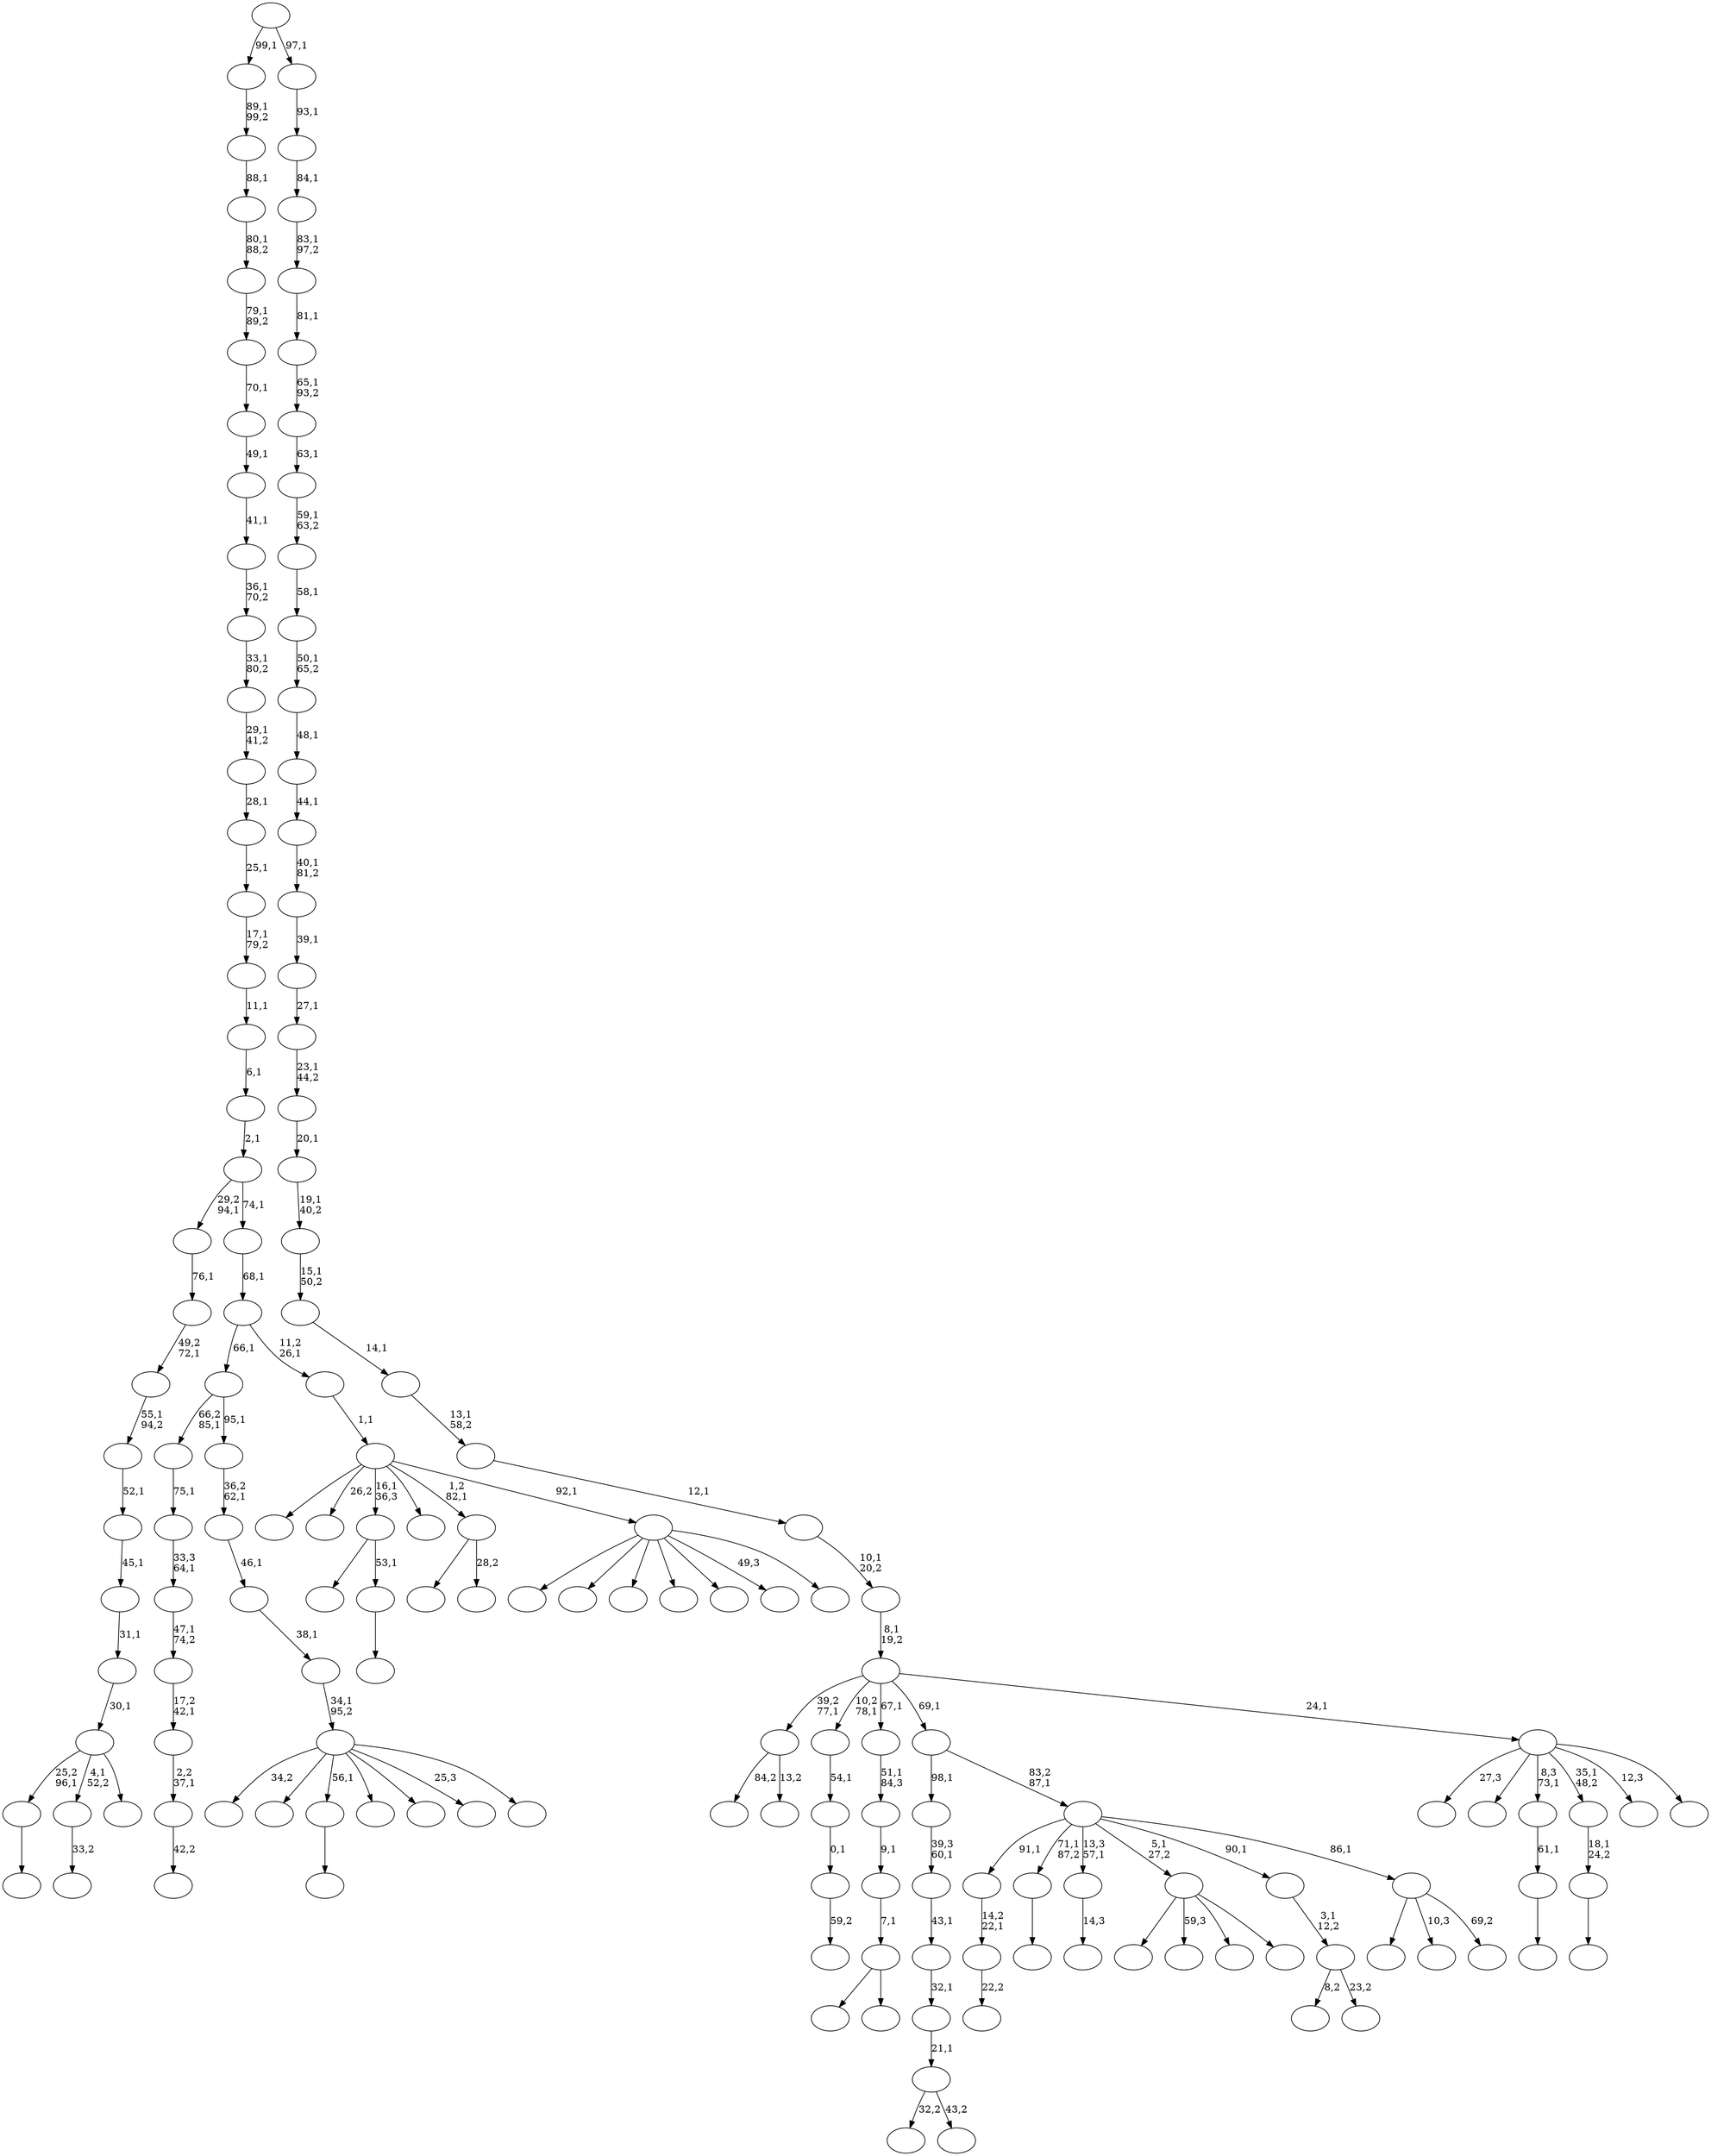 digraph T {
	150 [label=""]
	149 [label=""]
	148 [label=""]
	147 [label=""]
	146 [label=""]
	145 [label=""]
	144 [label=""]
	143 [label=""]
	142 [label=""]
	141 [label=""]
	140 [label=""]
	139 [label=""]
	138 [label=""]
	137 [label=""]
	136 [label=""]
	135 [label=""]
	134 [label=""]
	133 [label=""]
	132 [label=""]
	131 [label=""]
	130 [label=""]
	129 [label=""]
	128 [label=""]
	127 [label=""]
	126 [label=""]
	125 [label=""]
	124 [label=""]
	123 [label=""]
	122 [label=""]
	121 [label=""]
	120 [label=""]
	119 [label=""]
	118 [label=""]
	117 [label=""]
	116 [label=""]
	115 [label=""]
	114 [label=""]
	113 [label=""]
	112 [label=""]
	111 [label=""]
	110 [label=""]
	109 [label=""]
	108 [label=""]
	107 [label=""]
	106 [label=""]
	105 [label=""]
	104 [label=""]
	103 [label=""]
	102 [label=""]
	101 [label=""]
	100 [label=""]
	99 [label=""]
	98 [label=""]
	97 [label=""]
	96 [label=""]
	95 [label=""]
	94 [label=""]
	93 [label=""]
	92 [label=""]
	91 [label=""]
	90 [label=""]
	89 [label=""]
	88 [label=""]
	87 [label=""]
	86 [label=""]
	85 [label=""]
	84 [label=""]
	83 [label=""]
	82 [label=""]
	81 [label=""]
	80 [label=""]
	79 [label=""]
	78 [label=""]
	77 [label=""]
	76 [label=""]
	75 [label=""]
	74 [label=""]
	73 [label=""]
	72 [label=""]
	71 [label=""]
	70 [label=""]
	69 [label=""]
	68 [label=""]
	67 [label=""]
	66 [label=""]
	65 [label=""]
	64 [label=""]
	63 [label=""]
	62 [label=""]
	61 [label=""]
	60 [label=""]
	59 [label=""]
	58 [label=""]
	57 [label=""]
	56 [label=""]
	55 [label=""]
	54 [label=""]
	53 [label=""]
	52 [label=""]
	51 [label=""]
	50 [label=""]
	49 [label=""]
	48 [label=""]
	47 [label=""]
	46 [label=""]
	45 [label=""]
	44 [label=""]
	43 [label=""]
	42 [label=""]
	41 [label=""]
	40 [label=""]
	39 [label=""]
	38 [label=""]
	37 [label=""]
	36 [label=""]
	35 [label=""]
	34 [label=""]
	33 [label=""]
	32 [label=""]
	31 [label=""]
	30 [label=""]
	29 [label=""]
	28 [label=""]
	27 [label=""]
	26 [label=""]
	25 [label=""]
	24 [label=""]
	23 [label=""]
	22 [label=""]
	21 [label=""]
	20 [label=""]
	19 [label=""]
	18 [label=""]
	17 [label=""]
	16 [label=""]
	15 [label=""]
	14 [label=""]
	13 [label=""]
	12 [label=""]
	11 [label=""]
	10 [label=""]
	9 [label=""]
	8 [label=""]
	7 [label=""]
	6 [label=""]
	5 [label=""]
	4 [label=""]
	3 [label=""]
	2 [label=""]
	1 [label=""]
	0 [label=""]
	143 -> 144 [label=""]
	139 -> 140 [label="22,2"]
	138 -> 139 [label="14,2\n22,1"]
	130 -> 133 [label="84,2"]
	130 -> 131 [label="13,2"]
	128 -> 129 [label=""]
	126 -> 127 [label=""]
	123 -> 124 [label=""]
	122 -> 145 [label=""]
	122 -> 123 [label="53,1"]
	120 -> 121 [label="42,2"]
	119 -> 120 [label="2,2\n37,1"]
	118 -> 119 [label="17,2\n42,1"]
	117 -> 118 [label="47,1\n74,2"]
	116 -> 117 [label="33,3\n64,1"]
	115 -> 116 [label="75,1"]
	111 -> 112 [label="14,3"]
	108 -> 137 [label="32,2"]
	108 -> 109 [label="43,2"]
	107 -> 108 [label="21,1"]
	106 -> 107 [label="32,1"]
	105 -> 106 [label="43,1"]
	104 -> 105 [label="39,3\n60,1"]
	102 -> 103 [label="59,2"]
	101 -> 102 [label="0,1"]
	100 -> 101 [label="54,1"]
	95 -> 146 [label=""]
	95 -> 96 [label="28,2"]
	92 -> 93 [label="33,2"]
	90 -> 91 [label=""]
	89 -> 90 [label="61,1"]
	87 -> 88 [label=""]
	86 -> 87 [label="18,1\n24,2"]
	83 -> 150 [label=""]
	83 -> 113 [label="59,3"]
	83 -> 98 [label=""]
	83 -> 84 [label=""]
	81 -> 110 [label="8,2"]
	81 -> 82 [label="23,2"]
	80 -> 81 [label="3,1\n12,2"]
	77 -> 142 [label=""]
	77 -> 78 [label=""]
	76 -> 77 [label="7,1"]
	75 -> 76 [label="9,1"]
	74 -> 75 [label="51,1\n84,3"]
	72 -> 143 [label="25,2\n96,1"]
	72 -> 92 [label="4,1\n52,2"]
	72 -> 73 [label=""]
	71 -> 72 [label="30,1"]
	70 -> 71 [label="31,1"]
	69 -> 70 [label="45,1"]
	68 -> 69 [label="52,1"]
	67 -> 68 [label="55,1\n94,2"]
	66 -> 67 [label="49,2\n72,1"]
	65 -> 66 [label="76,1"]
	62 -> 135 [label="34,2"]
	62 -> 134 [label=""]
	62 -> 126 [label="56,1"]
	62 -> 125 [label=""]
	62 -> 97 [label=""]
	62 -> 94 [label="25,3"]
	62 -> 63 [label=""]
	61 -> 62 [label="34,1\n95,2"]
	60 -> 61 [label="38,1"]
	59 -> 60 [label="46,1"]
	58 -> 59 [label="36,2\n62,1"]
	57 -> 115 [label="66,2\n85,1"]
	57 -> 58 [label="95,1"]
	54 -> 136 [label=""]
	54 -> 64 [label="10,3"]
	54 -> 55 [label="69,2"]
	53 -> 138 [label="91,1"]
	53 -> 128 [label="71,1\n87,2"]
	53 -> 111 [label="13,3\n57,1"]
	53 -> 83 [label="5,1\n27,2"]
	53 -> 80 [label="90,1"]
	53 -> 54 [label="86,1"]
	52 -> 104 [label="98,1"]
	52 -> 53 [label="83,2\n87,1"]
	48 -> 149 [label=""]
	48 -> 141 [label=""]
	48 -> 79 [label=""]
	48 -> 56 [label=""]
	48 -> 51 [label=""]
	48 -> 50 [label="49,3"]
	48 -> 49 [label=""]
	47 -> 147 [label=""]
	47 -> 132 [label="26,2"]
	47 -> 122 [label="16,1\n36,3"]
	47 -> 99 [label=""]
	47 -> 95 [label="1,2\n82,1"]
	47 -> 48 [label="92,1"]
	46 -> 47 [label="1,1"]
	45 -> 57 [label="66,1"]
	45 -> 46 [label="11,2\n26,1"]
	44 -> 45 [label="68,1"]
	43 -> 65 [label="29,2\n94,1"]
	43 -> 44 [label="74,1"]
	42 -> 43 [label="2,1"]
	41 -> 42 [label="6,1"]
	40 -> 41 [label="11,1"]
	39 -> 40 [label="17,1\n79,2"]
	38 -> 39 [label="25,1"]
	37 -> 38 [label="28,1"]
	36 -> 37 [label="29,1\n41,2"]
	35 -> 36 [label="33,1\n80,2"]
	34 -> 35 [label="36,1\n70,2"]
	33 -> 34 [label="41,1"]
	32 -> 33 [label="49,1"]
	31 -> 32 [label="70,1"]
	30 -> 31 [label="79,1\n89,2"]
	29 -> 30 [label="80,1\n88,2"]
	28 -> 29 [label="88,1"]
	27 -> 28 [label="89,1\n99,2"]
	25 -> 148 [label="27,3"]
	25 -> 114 [label=""]
	25 -> 89 [label="8,3\n73,1"]
	25 -> 86 [label="35,1\n48,2"]
	25 -> 85 [label="12,3"]
	25 -> 26 [label=""]
	24 -> 130 [label="39,2\n77,1"]
	24 -> 100 [label="10,2\n78,1"]
	24 -> 74 [label="67,1"]
	24 -> 52 [label="69,1"]
	24 -> 25 [label="24,1"]
	23 -> 24 [label="8,1\n19,2"]
	22 -> 23 [label="10,1\n20,2"]
	21 -> 22 [label="12,1"]
	20 -> 21 [label="13,1\n58,2"]
	19 -> 20 [label="14,1"]
	18 -> 19 [label="15,1\n50,2"]
	17 -> 18 [label="19,1\n40,2"]
	16 -> 17 [label="20,1"]
	15 -> 16 [label="23,1\n44,2"]
	14 -> 15 [label="27,1"]
	13 -> 14 [label="39,1"]
	12 -> 13 [label="40,1\n81,2"]
	11 -> 12 [label="44,1"]
	10 -> 11 [label="48,1"]
	9 -> 10 [label="50,1\n65,2"]
	8 -> 9 [label="58,1"]
	7 -> 8 [label="59,1\n63,2"]
	6 -> 7 [label="63,1"]
	5 -> 6 [label="65,1\n93,2"]
	4 -> 5 [label="81,1"]
	3 -> 4 [label="83,1\n97,2"]
	2 -> 3 [label="84,1"]
	1 -> 2 [label="93,1"]
	0 -> 27 [label="99,1"]
	0 -> 1 [label="97,1"]
}
